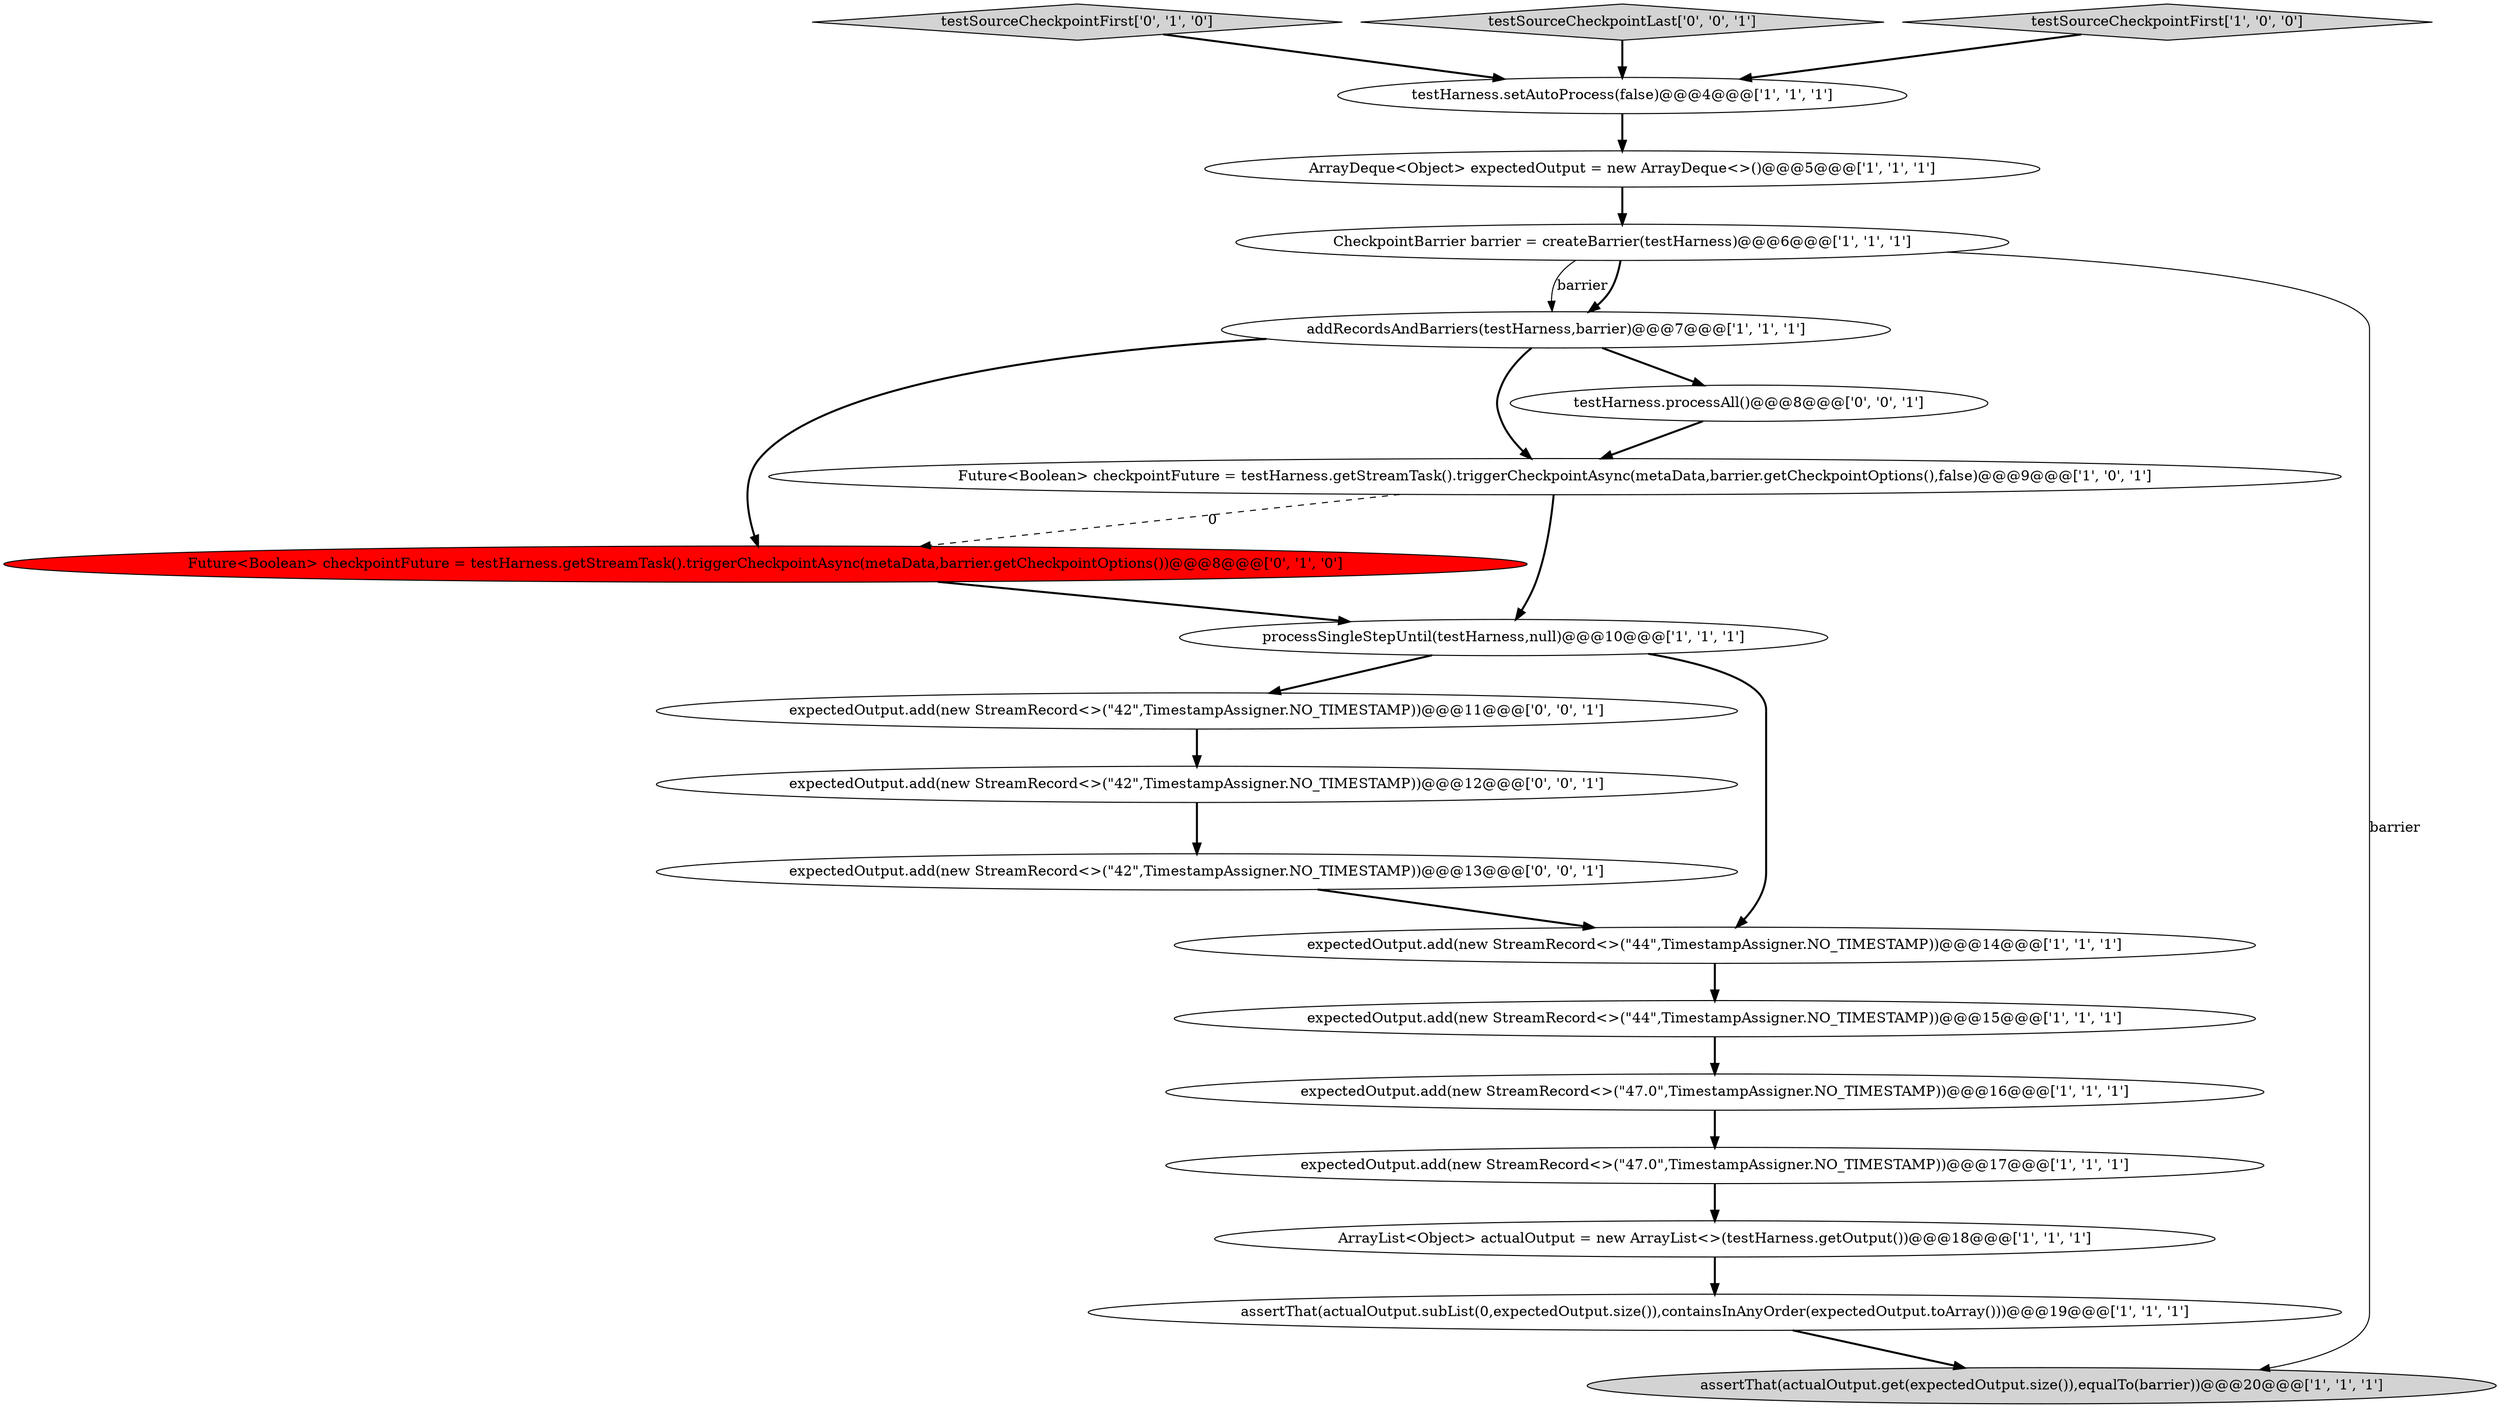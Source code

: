 digraph {
13 [style = filled, label = "processSingleStepUntil(testHarness,null)@@@10@@@['1', '1', '1']", fillcolor = white, shape = ellipse image = "AAA0AAABBB1BBB"];
12 [style = filled, label = "expectedOutput.add(new StreamRecord<>(\"47.0\",TimestampAssigner.NO_TIMESTAMP))@@@17@@@['1', '1', '1']", fillcolor = white, shape = ellipse image = "AAA0AAABBB1BBB"];
7 [style = filled, label = "addRecordsAndBarriers(testHarness,barrier)@@@7@@@['1', '1', '1']", fillcolor = white, shape = ellipse image = "AAA0AAABBB1BBB"];
14 [style = filled, label = "testSourceCheckpointFirst['0', '1', '0']", fillcolor = lightgray, shape = diamond image = "AAA0AAABBB2BBB"];
15 [style = filled, label = "Future<Boolean> checkpointFuture = testHarness.getStreamTask().triggerCheckpointAsync(metaData,barrier.getCheckpointOptions())@@@8@@@['0', '1', '0']", fillcolor = red, shape = ellipse image = "AAA1AAABBB2BBB"];
19 [style = filled, label = "expectedOutput.add(new StreamRecord<>(\"42\",TimestampAssigner.NO_TIMESTAMP))@@@11@@@['0', '0', '1']", fillcolor = white, shape = ellipse image = "AAA0AAABBB3BBB"];
8 [style = filled, label = "assertThat(actualOutput.get(expectedOutput.size()),equalTo(barrier))@@@20@@@['1', '1', '1']", fillcolor = lightgray, shape = ellipse image = "AAA0AAABBB1BBB"];
2 [style = filled, label = "CheckpointBarrier barrier = createBarrier(testHarness)@@@6@@@['1', '1', '1']", fillcolor = white, shape = ellipse image = "AAA0AAABBB1BBB"];
4 [style = filled, label = "expectedOutput.add(new StreamRecord<>(\"44\",TimestampAssigner.NO_TIMESTAMP))@@@14@@@['1', '1', '1']", fillcolor = white, shape = ellipse image = "AAA0AAABBB1BBB"];
11 [style = filled, label = "Future<Boolean> checkpointFuture = testHarness.getStreamTask().triggerCheckpointAsync(metaData,barrier.getCheckpointOptions(),false)@@@9@@@['1', '0', '1']", fillcolor = white, shape = ellipse image = "AAA0AAABBB1BBB"];
18 [style = filled, label = "expectedOutput.add(new StreamRecord<>(\"42\",TimestampAssigner.NO_TIMESTAMP))@@@12@@@['0', '0', '1']", fillcolor = white, shape = ellipse image = "AAA0AAABBB3BBB"];
20 [style = filled, label = "testSourceCheckpointLast['0', '0', '1']", fillcolor = lightgray, shape = diamond image = "AAA0AAABBB3BBB"];
10 [style = filled, label = "expectedOutput.add(new StreamRecord<>(\"44\",TimestampAssigner.NO_TIMESTAMP))@@@15@@@['1', '1', '1']", fillcolor = white, shape = ellipse image = "AAA0AAABBB1BBB"];
3 [style = filled, label = "ArrayList<Object> actualOutput = new ArrayList<>(testHarness.getOutput())@@@18@@@['1', '1', '1']", fillcolor = white, shape = ellipse image = "AAA0AAABBB1BBB"];
6 [style = filled, label = "ArrayDeque<Object> expectedOutput = new ArrayDeque<>()@@@5@@@['1', '1', '1']", fillcolor = white, shape = ellipse image = "AAA0AAABBB1BBB"];
0 [style = filled, label = "expectedOutput.add(new StreamRecord<>(\"47.0\",TimestampAssigner.NO_TIMESTAMP))@@@16@@@['1', '1', '1']", fillcolor = white, shape = ellipse image = "AAA0AAABBB1BBB"];
16 [style = filled, label = "expectedOutput.add(new StreamRecord<>(\"42\",TimestampAssigner.NO_TIMESTAMP))@@@13@@@['0', '0', '1']", fillcolor = white, shape = ellipse image = "AAA0AAABBB3BBB"];
5 [style = filled, label = "testSourceCheckpointFirst['1', '0', '0']", fillcolor = lightgray, shape = diamond image = "AAA0AAABBB1BBB"];
9 [style = filled, label = "testHarness.setAutoProcess(false)@@@4@@@['1', '1', '1']", fillcolor = white, shape = ellipse image = "AAA0AAABBB1BBB"];
1 [style = filled, label = "assertThat(actualOutput.subList(0,expectedOutput.size()),containsInAnyOrder(expectedOutput.toArray()))@@@19@@@['1', '1', '1']", fillcolor = white, shape = ellipse image = "AAA0AAABBB1BBB"];
17 [style = filled, label = "testHarness.processAll()@@@8@@@['0', '0', '1']", fillcolor = white, shape = ellipse image = "AAA0AAABBB3BBB"];
4->10 [style = bold, label=""];
15->13 [style = bold, label=""];
7->11 [style = bold, label=""];
19->18 [style = bold, label=""];
1->8 [style = bold, label=""];
7->17 [style = bold, label=""];
3->1 [style = bold, label=""];
5->9 [style = bold, label=""];
20->9 [style = bold, label=""];
11->15 [style = dashed, label="0"];
0->12 [style = bold, label=""];
17->11 [style = bold, label=""];
9->6 [style = bold, label=""];
6->2 [style = bold, label=""];
13->19 [style = bold, label=""];
2->7 [style = solid, label="barrier"];
10->0 [style = bold, label=""];
11->13 [style = bold, label=""];
2->8 [style = solid, label="barrier"];
7->15 [style = bold, label=""];
14->9 [style = bold, label=""];
12->3 [style = bold, label=""];
2->7 [style = bold, label=""];
16->4 [style = bold, label=""];
13->4 [style = bold, label=""];
18->16 [style = bold, label=""];
}
